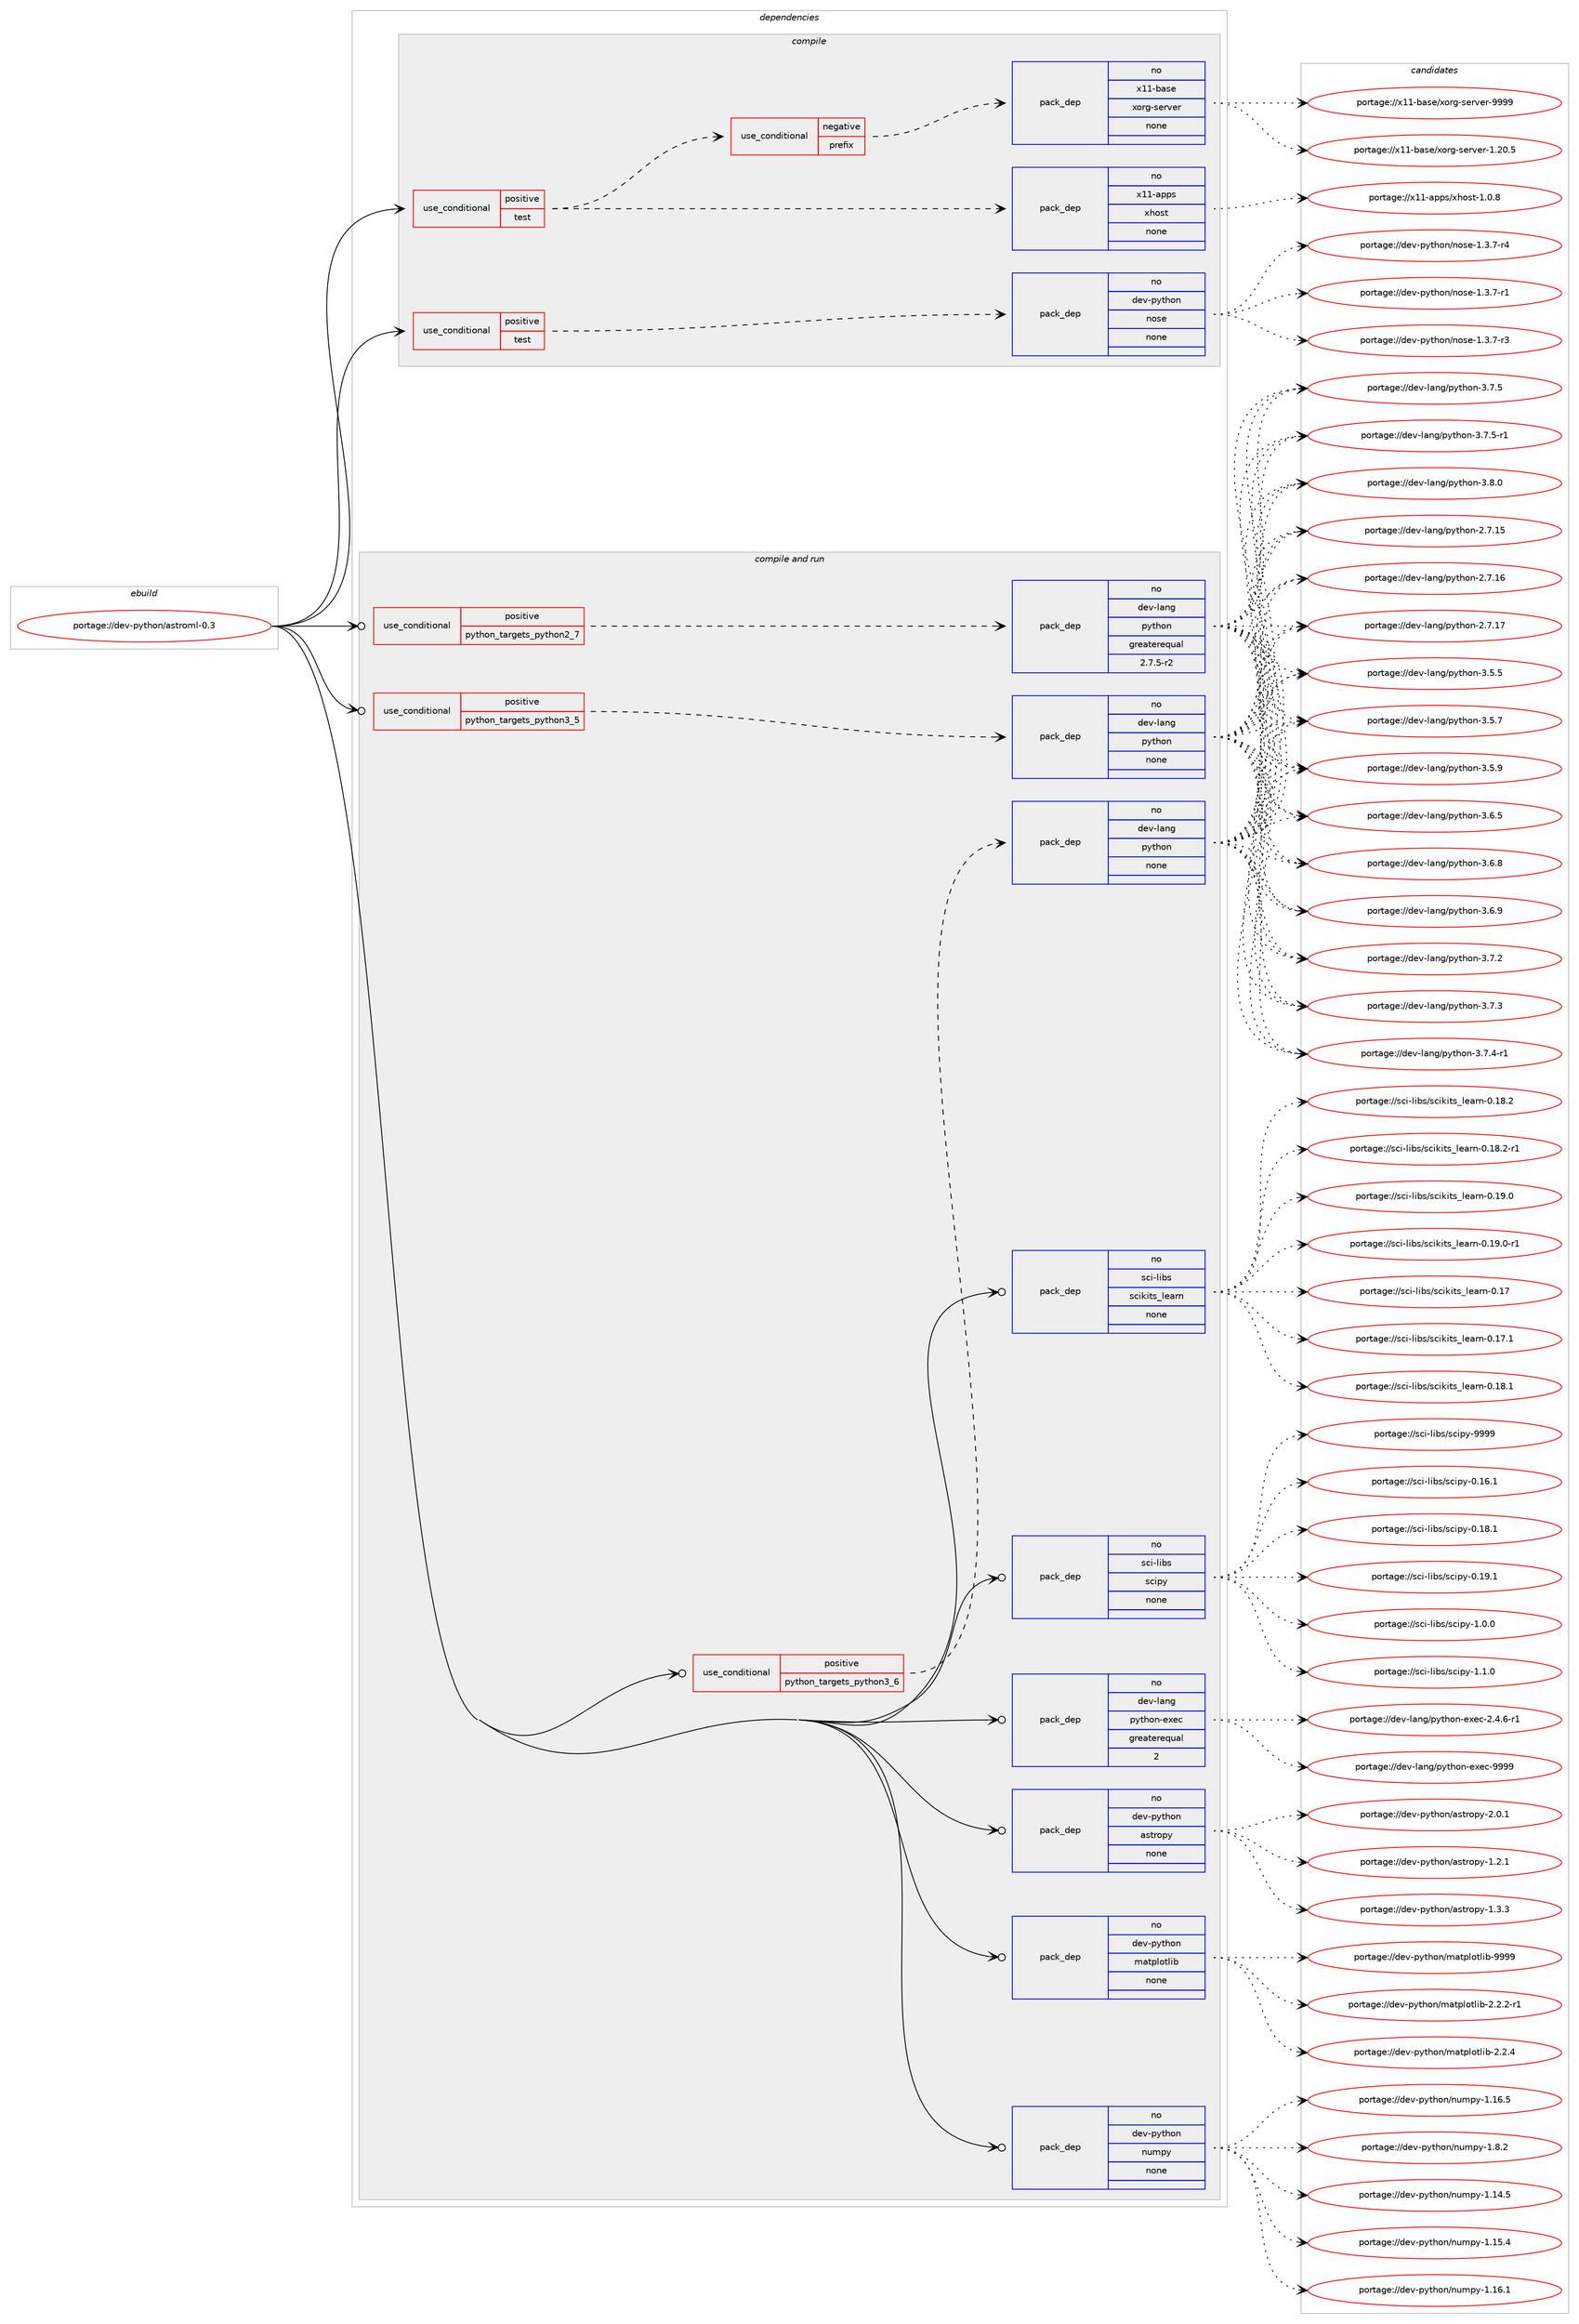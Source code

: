 digraph prolog {

# *************
# Graph options
# *************

newrank=true;
concentrate=true;
compound=true;
graph [rankdir=LR,fontname=Helvetica,fontsize=10,ranksep=1.5];#, ranksep=2.5, nodesep=0.2];
edge  [arrowhead=vee];
node  [fontname=Helvetica,fontsize=10];

# **********
# The ebuild
# **********

subgraph cluster_leftcol {
color=gray;
rank=same;
label=<<i>ebuild</i>>;
id [label="portage://dev-python/astroml-0.3", color=red, width=4, href="../dev-python/astroml-0.3.svg"];
}

# ****************
# The dependencies
# ****************

subgraph cluster_midcol {
color=gray;
label=<<i>dependencies</i>>;
subgraph cluster_compile {
fillcolor="#eeeeee";
style=filled;
label=<<i>compile</i>>;
subgraph cond25653 {
dependency129848 [label=<<TABLE BORDER="0" CELLBORDER="1" CELLSPACING="0" CELLPADDING="4"><TR><TD ROWSPAN="3" CELLPADDING="10">use_conditional</TD></TR><TR><TD>positive</TD></TR><TR><TD>test</TD></TR></TABLE>>, shape=none, color=red];
subgraph cond25654 {
dependency129849 [label=<<TABLE BORDER="0" CELLBORDER="1" CELLSPACING="0" CELLPADDING="4"><TR><TD ROWSPAN="3" CELLPADDING="10">use_conditional</TD></TR><TR><TD>negative</TD></TR><TR><TD>prefix</TD></TR></TABLE>>, shape=none, color=red];
subgraph pack100890 {
dependency129850 [label=<<TABLE BORDER="0" CELLBORDER="1" CELLSPACING="0" CELLPADDING="4" WIDTH="220"><TR><TD ROWSPAN="6" CELLPADDING="30">pack_dep</TD></TR><TR><TD WIDTH="110">no</TD></TR><TR><TD>x11-base</TD></TR><TR><TD>xorg-server</TD></TR><TR><TD>none</TD></TR><TR><TD></TD></TR></TABLE>>, shape=none, color=blue];
}
dependency129849:e -> dependency129850:w [weight=20,style="dashed",arrowhead="vee"];
}
dependency129848:e -> dependency129849:w [weight=20,style="dashed",arrowhead="vee"];
subgraph pack100891 {
dependency129851 [label=<<TABLE BORDER="0" CELLBORDER="1" CELLSPACING="0" CELLPADDING="4" WIDTH="220"><TR><TD ROWSPAN="6" CELLPADDING="30">pack_dep</TD></TR><TR><TD WIDTH="110">no</TD></TR><TR><TD>x11-apps</TD></TR><TR><TD>xhost</TD></TR><TR><TD>none</TD></TR><TR><TD></TD></TR></TABLE>>, shape=none, color=blue];
}
dependency129848:e -> dependency129851:w [weight=20,style="dashed",arrowhead="vee"];
}
id:e -> dependency129848:w [weight=20,style="solid",arrowhead="vee"];
subgraph cond25655 {
dependency129852 [label=<<TABLE BORDER="0" CELLBORDER="1" CELLSPACING="0" CELLPADDING="4"><TR><TD ROWSPAN="3" CELLPADDING="10">use_conditional</TD></TR><TR><TD>positive</TD></TR><TR><TD>test</TD></TR></TABLE>>, shape=none, color=red];
subgraph pack100892 {
dependency129853 [label=<<TABLE BORDER="0" CELLBORDER="1" CELLSPACING="0" CELLPADDING="4" WIDTH="220"><TR><TD ROWSPAN="6" CELLPADDING="30">pack_dep</TD></TR><TR><TD WIDTH="110">no</TD></TR><TR><TD>dev-python</TD></TR><TR><TD>nose</TD></TR><TR><TD>none</TD></TR><TR><TD></TD></TR></TABLE>>, shape=none, color=blue];
}
dependency129852:e -> dependency129853:w [weight=20,style="dashed",arrowhead="vee"];
}
id:e -> dependency129852:w [weight=20,style="solid",arrowhead="vee"];
}
subgraph cluster_compileandrun {
fillcolor="#eeeeee";
style=filled;
label=<<i>compile and run</i>>;
subgraph cond25656 {
dependency129854 [label=<<TABLE BORDER="0" CELLBORDER="1" CELLSPACING="0" CELLPADDING="4"><TR><TD ROWSPAN="3" CELLPADDING="10">use_conditional</TD></TR><TR><TD>positive</TD></TR><TR><TD>python_targets_python2_7</TD></TR></TABLE>>, shape=none, color=red];
subgraph pack100893 {
dependency129855 [label=<<TABLE BORDER="0" CELLBORDER="1" CELLSPACING="0" CELLPADDING="4" WIDTH="220"><TR><TD ROWSPAN="6" CELLPADDING="30">pack_dep</TD></TR><TR><TD WIDTH="110">no</TD></TR><TR><TD>dev-lang</TD></TR><TR><TD>python</TD></TR><TR><TD>greaterequal</TD></TR><TR><TD>2.7.5-r2</TD></TR></TABLE>>, shape=none, color=blue];
}
dependency129854:e -> dependency129855:w [weight=20,style="dashed",arrowhead="vee"];
}
id:e -> dependency129854:w [weight=20,style="solid",arrowhead="odotvee"];
subgraph cond25657 {
dependency129856 [label=<<TABLE BORDER="0" CELLBORDER="1" CELLSPACING="0" CELLPADDING="4"><TR><TD ROWSPAN="3" CELLPADDING="10">use_conditional</TD></TR><TR><TD>positive</TD></TR><TR><TD>python_targets_python3_5</TD></TR></TABLE>>, shape=none, color=red];
subgraph pack100894 {
dependency129857 [label=<<TABLE BORDER="0" CELLBORDER="1" CELLSPACING="0" CELLPADDING="4" WIDTH="220"><TR><TD ROWSPAN="6" CELLPADDING="30">pack_dep</TD></TR><TR><TD WIDTH="110">no</TD></TR><TR><TD>dev-lang</TD></TR><TR><TD>python</TD></TR><TR><TD>none</TD></TR><TR><TD></TD></TR></TABLE>>, shape=none, color=blue];
}
dependency129856:e -> dependency129857:w [weight=20,style="dashed",arrowhead="vee"];
}
id:e -> dependency129856:w [weight=20,style="solid",arrowhead="odotvee"];
subgraph cond25658 {
dependency129858 [label=<<TABLE BORDER="0" CELLBORDER="1" CELLSPACING="0" CELLPADDING="4"><TR><TD ROWSPAN="3" CELLPADDING="10">use_conditional</TD></TR><TR><TD>positive</TD></TR><TR><TD>python_targets_python3_6</TD></TR></TABLE>>, shape=none, color=red];
subgraph pack100895 {
dependency129859 [label=<<TABLE BORDER="0" CELLBORDER="1" CELLSPACING="0" CELLPADDING="4" WIDTH="220"><TR><TD ROWSPAN="6" CELLPADDING="30">pack_dep</TD></TR><TR><TD WIDTH="110">no</TD></TR><TR><TD>dev-lang</TD></TR><TR><TD>python</TD></TR><TR><TD>none</TD></TR><TR><TD></TD></TR></TABLE>>, shape=none, color=blue];
}
dependency129858:e -> dependency129859:w [weight=20,style="dashed",arrowhead="vee"];
}
id:e -> dependency129858:w [weight=20,style="solid",arrowhead="odotvee"];
subgraph pack100896 {
dependency129860 [label=<<TABLE BORDER="0" CELLBORDER="1" CELLSPACING="0" CELLPADDING="4" WIDTH="220"><TR><TD ROWSPAN="6" CELLPADDING="30">pack_dep</TD></TR><TR><TD WIDTH="110">no</TD></TR><TR><TD>dev-lang</TD></TR><TR><TD>python-exec</TD></TR><TR><TD>greaterequal</TD></TR><TR><TD>2</TD></TR></TABLE>>, shape=none, color=blue];
}
id:e -> dependency129860:w [weight=20,style="solid",arrowhead="odotvee"];
subgraph pack100897 {
dependency129861 [label=<<TABLE BORDER="0" CELLBORDER="1" CELLSPACING="0" CELLPADDING="4" WIDTH="220"><TR><TD ROWSPAN="6" CELLPADDING="30">pack_dep</TD></TR><TR><TD WIDTH="110">no</TD></TR><TR><TD>dev-python</TD></TR><TR><TD>astropy</TD></TR><TR><TD>none</TD></TR><TR><TD></TD></TR></TABLE>>, shape=none, color=blue];
}
id:e -> dependency129861:w [weight=20,style="solid",arrowhead="odotvee"];
subgraph pack100898 {
dependency129862 [label=<<TABLE BORDER="0" CELLBORDER="1" CELLSPACING="0" CELLPADDING="4" WIDTH="220"><TR><TD ROWSPAN="6" CELLPADDING="30">pack_dep</TD></TR><TR><TD WIDTH="110">no</TD></TR><TR><TD>dev-python</TD></TR><TR><TD>matplotlib</TD></TR><TR><TD>none</TD></TR><TR><TD></TD></TR></TABLE>>, shape=none, color=blue];
}
id:e -> dependency129862:w [weight=20,style="solid",arrowhead="odotvee"];
subgraph pack100899 {
dependency129863 [label=<<TABLE BORDER="0" CELLBORDER="1" CELLSPACING="0" CELLPADDING="4" WIDTH="220"><TR><TD ROWSPAN="6" CELLPADDING="30">pack_dep</TD></TR><TR><TD WIDTH="110">no</TD></TR><TR><TD>dev-python</TD></TR><TR><TD>numpy</TD></TR><TR><TD>none</TD></TR><TR><TD></TD></TR></TABLE>>, shape=none, color=blue];
}
id:e -> dependency129863:w [weight=20,style="solid",arrowhead="odotvee"];
subgraph pack100900 {
dependency129864 [label=<<TABLE BORDER="0" CELLBORDER="1" CELLSPACING="0" CELLPADDING="4" WIDTH="220"><TR><TD ROWSPAN="6" CELLPADDING="30">pack_dep</TD></TR><TR><TD WIDTH="110">no</TD></TR><TR><TD>sci-libs</TD></TR><TR><TD>scikits_learn</TD></TR><TR><TD>none</TD></TR><TR><TD></TD></TR></TABLE>>, shape=none, color=blue];
}
id:e -> dependency129864:w [weight=20,style="solid",arrowhead="odotvee"];
subgraph pack100901 {
dependency129865 [label=<<TABLE BORDER="0" CELLBORDER="1" CELLSPACING="0" CELLPADDING="4" WIDTH="220"><TR><TD ROWSPAN="6" CELLPADDING="30">pack_dep</TD></TR><TR><TD WIDTH="110">no</TD></TR><TR><TD>sci-libs</TD></TR><TR><TD>scipy</TD></TR><TR><TD>none</TD></TR><TR><TD></TD></TR></TABLE>>, shape=none, color=blue];
}
id:e -> dependency129865:w [weight=20,style="solid",arrowhead="odotvee"];
}
subgraph cluster_run {
fillcolor="#eeeeee";
style=filled;
label=<<i>run</i>>;
}
}

# **************
# The candidates
# **************

subgraph cluster_choices {
rank=same;
color=gray;
label=<<i>candidates</i>>;

subgraph choice100890 {
color=black;
nodesep=1;
choiceportage1204949459897115101471201111141034511510111411810111445494650484653 [label="portage://x11-base/xorg-server-1.20.5", color=red, width=4,href="../x11-base/xorg-server-1.20.5.svg"];
choiceportage120494945989711510147120111114103451151011141181011144557575757 [label="portage://x11-base/xorg-server-9999", color=red, width=4,href="../x11-base/xorg-server-9999.svg"];
dependency129850:e -> choiceportage1204949459897115101471201111141034511510111411810111445494650484653:w [style=dotted,weight="100"];
dependency129850:e -> choiceportage120494945989711510147120111114103451151011141181011144557575757:w [style=dotted,weight="100"];
}
subgraph choice100891 {
color=black;
nodesep=1;
choiceportage1204949459711211211547120104111115116454946484656 [label="portage://x11-apps/xhost-1.0.8", color=red, width=4,href="../x11-apps/xhost-1.0.8.svg"];
dependency129851:e -> choiceportage1204949459711211211547120104111115116454946484656:w [style=dotted,weight="100"];
}
subgraph choice100892 {
color=black;
nodesep=1;
choiceportage10010111845112121116104111110471101111151014549465146554511449 [label="portage://dev-python/nose-1.3.7-r1", color=red, width=4,href="../dev-python/nose-1.3.7-r1.svg"];
choiceportage10010111845112121116104111110471101111151014549465146554511451 [label="portage://dev-python/nose-1.3.7-r3", color=red, width=4,href="../dev-python/nose-1.3.7-r3.svg"];
choiceportage10010111845112121116104111110471101111151014549465146554511452 [label="portage://dev-python/nose-1.3.7-r4", color=red, width=4,href="../dev-python/nose-1.3.7-r4.svg"];
dependency129853:e -> choiceportage10010111845112121116104111110471101111151014549465146554511449:w [style=dotted,weight="100"];
dependency129853:e -> choiceportage10010111845112121116104111110471101111151014549465146554511451:w [style=dotted,weight="100"];
dependency129853:e -> choiceportage10010111845112121116104111110471101111151014549465146554511452:w [style=dotted,weight="100"];
}
subgraph choice100893 {
color=black;
nodesep=1;
choiceportage10010111845108971101034711212111610411111045504655464953 [label="portage://dev-lang/python-2.7.15", color=red, width=4,href="../dev-lang/python-2.7.15.svg"];
choiceportage10010111845108971101034711212111610411111045504655464954 [label="portage://dev-lang/python-2.7.16", color=red, width=4,href="../dev-lang/python-2.7.16.svg"];
choiceportage10010111845108971101034711212111610411111045504655464955 [label="portage://dev-lang/python-2.7.17", color=red, width=4,href="../dev-lang/python-2.7.17.svg"];
choiceportage100101118451089711010347112121116104111110455146534653 [label="portage://dev-lang/python-3.5.5", color=red, width=4,href="../dev-lang/python-3.5.5.svg"];
choiceportage100101118451089711010347112121116104111110455146534655 [label="portage://dev-lang/python-3.5.7", color=red, width=4,href="../dev-lang/python-3.5.7.svg"];
choiceportage100101118451089711010347112121116104111110455146534657 [label="portage://dev-lang/python-3.5.9", color=red, width=4,href="../dev-lang/python-3.5.9.svg"];
choiceportage100101118451089711010347112121116104111110455146544653 [label="portage://dev-lang/python-3.6.5", color=red, width=4,href="../dev-lang/python-3.6.5.svg"];
choiceportage100101118451089711010347112121116104111110455146544656 [label="portage://dev-lang/python-3.6.8", color=red, width=4,href="../dev-lang/python-3.6.8.svg"];
choiceportage100101118451089711010347112121116104111110455146544657 [label="portage://dev-lang/python-3.6.9", color=red, width=4,href="../dev-lang/python-3.6.9.svg"];
choiceportage100101118451089711010347112121116104111110455146554650 [label="portage://dev-lang/python-3.7.2", color=red, width=4,href="../dev-lang/python-3.7.2.svg"];
choiceportage100101118451089711010347112121116104111110455146554651 [label="portage://dev-lang/python-3.7.3", color=red, width=4,href="../dev-lang/python-3.7.3.svg"];
choiceportage1001011184510897110103471121211161041111104551465546524511449 [label="portage://dev-lang/python-3.7.4-r1", color=red, width=4,href="../dev-lang/python-3.7.4-r1.svg"];
choiceportage100101118451089711010347112121116104111110455146554653 [label="portage://dev-lang/python-3.7.5", color=red, width=4,href="../dev-lang/python-3.7.5.svg"];
choiceportage1001011184510897110103471121211161041111104551465546534511449 [label="portage://dev-lang/python-3.7.5-r1", color=red, width=4,href="../dev-lang/python-3.7.5-r1.svg"];
choiceportage100101118451089711010347112121116104111110455146564648 [label="portage://dev-lang/python-3.8.0", color=red, width=4,href="../dev-lang/python-3.8.0.svg"];
dependency129855:e -> choiceportage10010111845108971101034711212111610411111045504655464953:w [style=dotted,weight="100"];
dependency129855:e -> choiceportage10010111845108971101034711212111610411111045504655464954:w [style=dotted,weight="100"];
dependency129855:e -> choiceportage10010111845108971101034711212111610411111045504655464955:w [style=dotted,weight="100"];
dependency129855:e -> choiceportage100101118451089711010347112121116104111110455146534653:w [style=dotted,weight="100"];
dependency129855:e -> choiceportage100101118451089711010347112121116104111110455146534655:w [style=dotted,weight="100"];
dependency129855:e -> choiceportage100101118451089711010347112121116104111110455146534657:w [style=dotted,weight="100"];
dependency129855:e -> choiceportage100101118451089711010347112121116104111110455146544653:w [style=dotted,weight="100"];
dependency129855:e -> choiceportage100101118451089711010347112121116104111110455146544656:w [style=dotted,weight="100"];
dependency129855:e -> choiceportage100101118451089711010347112121116104111110455146544657:w [style=dotted,weight="100"];
dependency129855:e -> choiceportage100101118451089711010347112121116104111110455146554650:w [style=dotted,weight="100"];
dependency129855:e -> choiceportage100101118451089711010347112121116104111110455146554651:w [style=dotted,weight="100"];
dependency129855:e -> choiceportage1001011184510897110103471121211161041111104551465546524511449:w [style=dotted,weight="100"];
dependency129855:e -> choiceportage100101118451089711010347112121116104111110455146554653:w [style=dotted,weight="100"];
dependency129855:e -> choiceportage1001011184510897110103471121211161041111104551465546534511449:w [style=dotted,weight="100"];
dependency129855:e -> choiceportage100101118451089711010347112121116104111110455146564648:w [style=dotted,weight="100"];
}
subgraph choice100894 {
color=black;
nodesep=1;
choiceportage10010111845108971101034711212111610411111045504655464953 [label="portage://dev-lang/python-2.7.15", color=red, width=4,href="../dev-lang/python-2.7.15.svg"];
choiceportage10010111845108971101034711212111610411111045504655464954 [label="portage://dev-lang/python-2.7.16", color=red, width=4,href="../dev-lang/python-2.7.16.svg"];
choiceportage10010111845108971101034711212111610411111045504655464955 [label="portage://dev-lang/python-2.7.17", color=red, width=4,href="../dev-lang/python-2.7.17.svg"];
choiceportage100101118451089711010347112121116104111110455146534653 [label="portage://dev-lang/python-3.5.5", color=red, width=4,href="../dev-lang/python-3.5.5.svg"];
choiceportage100101118451089711010347112121116104111110455146534655 [label="portage://dev-lang/python-3.5.7", color=red, width=4,href="../dev-lang/python-3.5.7.svg"];
choiceportage100101118451089711010347112121116104111110455146534657 [label="portage://dev-lang/python-3.5.9", color=red, width=4,href="../dev-lang/python-3.5.9.svg"];
choiceportage100101118451089711010347112121116104111110455146544653 [label="portage://dev-lang/python-3.6.5", color=red, width=4,href="../dev-lang/python-3.6.5.svg"];
choiceportage100101118451089711010347112121116104111110455146544656 [label="portage://dev-lang/python-3.6.8", color=red, width=4,href="../dev-lang/python-3.6.8.svg"];
choiceportage100101118451089711010347112121116104111110455146544657 [label="portage://dev-lang/python-3.6.9", color=red, width=4,href="../dev-lang/python-3.6.9.svg"];
choiceportage100101118451089711010347112121116104111110455146554650 [label="portage://dev-lang/python-3.7.2", color=red, width=4,href="../dev-lang/python-3.7.2.svg"];
choiceportage100101118451089711010347112121116104111110455146554651 [label="portage://dev-lang/python-3.7.3", color=red, width=4,href="../dev-lang/python-3.7.3.svg"];
choiceportage1001011184510897110103471121211161041111104551465546524511449 [label="portage://dev-lang/python-3.7.4-r1", color=red, width=4,href="../dev-lang/python-3.7.4-r1.svg"];
choiceportage100101118451089711010347112121116104111110455146554653 [label="portage://dev-lang/python-3.7.5", color=red, width=4,href="../dev-lang/python-3.7.5.svg"];
choiceportage1001011184510897110103471121211161041111104551465546534511449 [label="portage://dev-lang/python-3.7.5-r1", color=red, width=4,href="../dev-lang/python-3.7.5-r1.svg"];
choiceportage100101118451089711010347112121116104111110455146564648 [label="portage://dev-lang/python-3.8.0", color=red, width=4,href="../dev-lang/python-3.8.0.svg"];
dependency129857:e -> choiceportage10010111845108971101034711212111610411111045504655464953:w [style=dotted,weight="100"];
dependency129857:e -> choiceportage10010111845108971101034711212111610411111045504655464954:w [style=dotted,weight="100"];
dependency129857:e -> choiceportage10010111845108971101034711212111610411111045504655464955:w [style=dotted,weight="100"];
dependency129857:e -> choiceportage100101118451089711010347112121116104111110455146534653:w [style=dotted,weight="100"];
dependency129857:e -> choiceportage100101118451089711010347112121116104111110455146534655:w [style=dotted,weight="100"];
dependency129857:e -> choiceportage100101118451089711010347112121116104111110455146534657:w [style=dotted,weight="100"];
dependency129857:e -> choiceportage100101118451089711010347112121116104111110455146544653:w [style=dotted,weight="100"];
dependency129857:e -> choiceportage100101118451089711010347112121116104111110455146544656:w [style=dotted,weight="100"];
dependency129857:e -> choiceportage100101118451089711010347112121116104111110455146544657:w [style=dotted,weight="100"];
dependency129857:e -> choiceportage100101118451089711010347112121116104111110455146554650:w [style=dotted,weight="100"];
dependency129857:e -> choiceportage100101118451089711010347112121116104111110455146554651:w [style=dotted,weight="100"];
dependency129857:e -> choiceportage1001011184510897110103471121211161041111104551465546524511449:w [style=dotted,weight="100"];
dependency129857:e -> choiceportage100101118451089711010347112121116104111110455146554653:w [style=dotted,weight="100"];
dependency129857:e -> choiceportage1001011184510897110103471121211161041111104551465546534511449:w [style=dotted,weight="100"];
dependency129857:e -> choiceportage100101118451089711010347112121116104111110455146564648:w [style=dotted,weight="100"];
}
subgraph choice100895 {
color=black;
nodesep=1;
choiceportage10010111845108971101034711212111610411111045504655464953 [label="portage://dev-lang/python-2.7.15", color=red, width=4,href="../dev-lang/python-2.7.15.svg"];
choiceportage10010111845108971101034711212111610411111045504655464954 [label="portage://dev-lang/python-2.7.16", color=red, width=4,href="../dev-lang/python-2.7.16.svg"];
choiceportage10010111845108971101034711212111610411111045504655464955 [label="portage://dev-lang/python-2.7.17", color=red, width=4,href="../dev-lang/python-2.7.17.svg"];
choiceportage100101118451089711010347112121116104111110455146534653 [label="portage://dev-lang/python-3.5.5", color=red, width=4,href="../dev-lang/python-3.5.5.svg"];
choiceportage100101118451089711010347112121116104111110455146534655 [label="portage://dev-lang/python-3.5.7", color=red, width=4,href="../dev-lang/python-3.5.7.svg"];
choiceportage100101118451089711010347112121116104111110455146534657 [label="portage://dev-lang/python-3.5.9", color=red, width=4,href="../dev-lang/python-3.5.9.svg"];
choiceportage100101118451089711010347112121116104111110455146544653 [label="portage://dev-lang/python-3.6.5", color=red, width=4,href="../dev-lang/python-3.6.5.svg"];
choiceportage100101118451089711010347112121116104111110455146544656 [label="portage://dev-lang/python-3.6.8", color=red, width=4,href="../dev-lang/python-3.6.8.svg"];
choiceportage100101118451089711010347112121116104111110455146544657 [label="portage://dev-lang/python-3.6.9", color=red, width=4,href="../dev-lang/python-3.6.9.svg"];
choiceportage100101118451089711010347112121116104111110455146554650 [label="portage://dev-lang/python-3.7.2", color=red, width=4,href="../dev-lang/python-3.7.2.svg"];
choiceportage100101118451089711010347112121116104111110455146554651 [label="portage://dev-lang/python-3.7.3", color=red, width=4,href="../dev-lang/python-3.7.3.svg"];
choiceportage1001011184510897110103471121211161041111104551465546524511449 [label="portage://dev-lang/python-3.7.4-r1", color=red, width=4,href="../dev-lang/python-3.7.4-r1.svg"];
choiceportage100101118451089711010347112121116104111110455146554653 [label="portage://dev-lang/python-3.7.5", color=red, width=4,href="../dev-lang/python-3.7.5.svg"];
choiceportage1001011184510897110103471121211161041111104551465546534511449 [label="portage://dev-lang/python-3.7.5-r1", color=red, width=4,href="../dev-lang/python-3.7.5-r1.svg"];
choiceportage100101118451089711010347112121116104111110455146564648 [label="portage://dev-lang/python-3.8.0", color=red, width=4,href="../dev-lang/python-3.8.0.svg"];
dependency129859:e -> choiceportage10010111845108971101034711212111610411111045504655464953:w [style=dotted,weight="100"];
dependency129859:e -> choiceportage10010111845108971101034711212111610411111045504655464954:w [style=dotted,weight="100"];
dependency129859:e -> choiceportage10010111845108971101034711212111610411111045504655464955:w [style=dotted,weight="100"];
dependency129859:e -> choiceportage100101118451089711010347112121116104111110455146534653:w [style=dotted,weight="100"];
dependency129859:e -> choiceportage100101118451089711010347112121116104111110455146534655:w [style=dotted,weight="100"];
dependency129859:e -> choiceportage100101118451089711010347112121116104111110455146534657:w [style=dotted,weight="100"];
dependency129859:e -> choiceportage100101118451089711010347112121116104111110455146544653:w [style=dotted,weight="100"];
dependency129859:e -> choiceportage100101118451089711010347112121116104111110455146544656:w [style=dotted,weight="100"];
dependency129859:e -> choiceportage100101118451089711010347112121116104111110455146544657:w [style=dotted,weight="100"];
dependency129859:e -> choiceportage100101118451089711010347112121116104111110455146554650:w [style=dotted,weight="100"];
dependency129859:e -> choiceportage100101118451089711010347112121116104111110455146554651:w [style=dotted,weight="100"];
dependency129859:e -> choiceportage1001011184510897110103471121211161041111104551465546524511449:w [style=dotted,weight="100"];
dependency129859:e -> choiceportage100101118451089711010347112121116104111110455146554653:w [style=dotted,weight="100"];
dependency129859:e -> choiceportage1001011184510897110103471121211161041111104551465546534511449:w [style=dotted,weight="100"];
dependency129859:e -> choiceportage100101118451089711010347112121116104111110455146564648:w [style=dotted,weight="100"];
}
subgraph choice100896 {
color=black;
nodesep=1;
choiceportage10010111845108971101034711212111610411111045101120101994550465246544511449 [label="portage://dev-lang/python-exec-2.4.6-r1", color=red, width=4,href="../dev-lang/python-exec-2.4.6-r1.svg"];
choiceportage10010111845108971101034711212111610411111045101120101994557575757 [label="portage://dev-lang/python-exec-9999", color=red, width=4,href="../dev-lang/python-exec-9999.svg"];
dependency129860:e -> choiceportage10010111845108971101034711212111610411111045101120101994550465246544511449:w [style=dotted,weight="100"];
dependency129860:e -> choiceportage10010111845108971101034711212111610411111045101120101994557575757:w [style=dotted,weight="100"];
}
subgraph choice100897 {
color=black;
nodesep=1;
choiceportage100101118451121211161041111104797115116114111112121454946504649 [label="portage://dev-python/astropy-1.2.1", color=red, width=4,href="../dev-python/astropy-1.2.1.svg"];
choiceportage100101118451121211161041111104797115116114111112121454946514651 [label="portage://dev-python/astropy-1.3.3", color=red, width=4,href="../dev-python/astropy-1.3.3.svg"];
choiceportage100101118451121211161041111104797115116114111112121455046484649 [label="portage://dev-python/astropy-2.0.1", color=red, width=4,href="../dev-python/astropy-2.0.1.svg"];
dependency129861:e -> choiceportage100101118451121211161041111104797115116114111112121454946504649:w [style=dotted,weight="100"];
dependency129861:e -> choiceportage100101118451121211161041111104797115116114111112121454946514651:w [style=dotted,weight="100"];
dependency129861:e -> choiceportage100101118451121211161041111104797115116114111112121455046484649:w [style=dotted,weight="100"];
}
subgraph choice100898 {
color=black;
nodesep=1;
choiceportage100101118451121211161041111104710997116112108111116108105984550465046504511449 [label="portage://dev-python/matplotlib-2.2.2-r1", color=red, width=4,href="../dev-python/matplotlib-2.2.2-r1.svg"];
choiceportage10010111845112121116104111110471099711611210811111610810598455046504652 [label="portage://dev-python/matplotlib-2.2.4", color=red, width=4,href="../dev-python/matplotlib-2.2.4.svg"];
choiceportage100101118451121211161041111104710997116112108111116108105984557575757 [label="portage://dev-python/matplotlib-9999", color=red, width=4,href="../dev-python/matplotlib-9999.svg"];
dependency129862:e -> choiceportage100101118451121211161041111104710997116112108111116108105984550465046504511449:w [style=dotted,weight="100"];
dependency129862:e -> choiceportage10010111845112121116104111110471099711611210811111610810598455046504652:w [style=dotted,weight="100"];
dependency129862:e -> choiceportage100101118451121211161041111104710997116112108111116108105984557575757:w [style=dotted,weight="100"];
}
subgraph choice100899 {
color=black;
nodesep=1;
choiceportage100101118451121211161041111104711011710911212145494649524653 [label="portage://dev-python/numpy-1.14.5", color=red, width=4,href="../dev-python/numpy-1.14.5.svg"];
choiceportage100101118451121211161041111104711011710911212145494649534652 [label="portage://dev-python/numpy-1.15.4", color=red, width=4,href="../dev-python/numpy-1.15.4.svg"];
choiceportage100101118451121211161041111104711011710911212145494649544649 [label="portage://dev-python/numpy-1.16.1", color=red, width=4,href="../dev-python/numpy-1.16.1.svg"];
choiceportage100101118451121211161041111104711011710911212145494649544653 [label="portage://dev-python/numpy-1.16.5", color=red, width=4,href="../dev-python/numpy-1.16.5.svg"];
choiceportage1001011184511212111610411111047110117109112121454946564650 [label="portage://dev-python/numpy-1.8.2", color=red, width=4,href="../dev-python/numpy-1.8.2.svg"];
dependency129863:e -> choiceportage100101118451121211161041111104711011710911212145494649524653:w [style=dotted,weight="100"];
dependency129863:e -> choiceportage100101118451121211161041111104711011710911212145494649534652:w [style=dotted,weight="100"];
dependency129863:e -> choiceportage100101118451121211161041111104711011710911212145494649544649:w [style=dotted,weight="100"];
dependency129863:e -> choiceportage100101118451121211161041111104711011710911212145494649544653:w [style=dotted,weight="100"];
dependency129863:e -> choiceportage1001011184511212111610411111047110117109112121454946564650:w [style=dotted,weight="100"];
}
subgraph choice100900 {
color=black;
nodesep=1;
choiceportage115991054510810598115471159910510710511611595108101971141104548464955 [label="portage://sci-libs/scikits_learn-0.17", color=red, width=4,href="../sci-libs/scikits_learn-0.17.svg"];
choiceportage1159910545108105981154711599105107105116115951081019711411045484649554649 [label="portage://sci-libs/scikits_learn-0.17.1", color=red, width=4,href="../sci-libs/scikits_learn-0.17.1.svg"];
choiceportage1159910545108105981154711599105107105116115951081019711411045484649564649 [label="portage://sci-libs/scikits_learn-0.18.1", color=red, width=4,href="../sci-libs/scikits_learn-0.18.1.svg"];
choiceportage1159910545108105981154711599105107105116115951081019711411045484649564650 [label="portage://sci-libs/scikits_learn-0.18.2", color=red, width=4,href="../sci-libs/scikits_learn-0.18.2.svg"];
choiceportage11599105451081059811547115991051071051161159510810197114110454846495646504511449 [label="portage://sci-libs/scikits_learn-0.18.2-r1", color=red, width=4,href="../sci-libs/scikits_learn-0.18.2-r1.svg"];
choiceportage1159910545108105981154711599105107105116115951081019711411045484649574648 [label="portage://sci-libs/scikits_learn-0.19.0", color=red, width=4,href="../sci-libs/scikits_learn-0.19.0.svg"];
choiceportage11599105451081059811547115991051071051161159510810197114110454846495746484511449 [label="portage://sci-libs/scikits_learn-0.19.0-r1", color=red, width=4,href="../sci-libs/scikits_learn-0.19.0-r1.svg"];
dependency129864:e -> choiceportage115991054510810598115471159910510710511611595108101971141104548464955:w [style=dotted,weight="100"];
dependency129864:e -> choiceportage1159910545108105981154711599105107105116115951081019711411045484649554649:w [style=dotted,weight="100"];
dependency129864:e -> choiceportage1159910545108105981154711599105107105116115951081019711411045484649564649:w [style=dotted,weight="100"];
dependency129864:e -> choiceportage1159910545108105981154711599105107105116115951081019711411045484649564650:w [style=dotted,weight="100"];
dependency129864:e -> choiceportage11599105451081059811547115991051071051161159510810197114110454846495646504511449:w [style=dotted,weight="100"];
dependency129864:e -> choiceportage1159910545108105981154711599105107105116115951081019711411045484649574648:w [style=dotted,weight="100"];
dependency129864:e -> choiceportage11599105451081059811547115991051071051161159510810197114110454846495746484511449:w [style=dotted,weight="100"];
}
subgraph choice100901 {
color=black;
nodesep=1;
choiceportage115991054510810598115471159910511212145484649544649 [label="portage://sci-libs/scipy-0.16.1", color=red, width=4,href="../sci-libs/scipy-0.16.1.svg"];
choiceportage115991054510810598115471159910511212145484649564649 [label="portage://sci-libs/scipy-0.18.1", color=red, width=4,href="../sci-libs/scipy-0.18.1.svg"];
choiceportage115991054510810598115471159910511212145484649574649 [label="portage://sci-libs/scipy-0.19.1", color=red, width=4,href="../sci-libs/scipy-0.19.1.svg"];
choiceportage1159910545108105981154711599105112121454946484648 [label="portage://sci-libs/scipy-1.0.0", color=red, width=4,href="../sci-libs/scipy-1.0.0.svg"];
choiceportage1159910545108105981154711599105112121454946494648 [label="portage://sci-libs/scipy-1.1.0", color=red, width=4,href="../sci-libs/scipy-1.1.0.svg"];
choiceportage11599105451081059811547115991051121214557575757 [label="portage://sci-libs/scipy-9999", color=red, width=4,href="../sci-libs/scipy-9999.svg"];
dependency129865:e -> choiceportage115991054510810598115471159910511212145484649544649:w [style=dotted,weight="100"];
dependency129865:e -> choiceportage115991054510810598115471159910511212145484649564649:w [style=dotted,weight="100"];
dependency129865:e -> choiceportage115991054510810598115471159910511212145484649574649:w [style=dotted,weight="100"];
dependency129865:e -> choiceportage1159910545108105981154711599105112121454946484648:w [style=dotted,weight="100"];
dependency129865:e -> choiceportage1159910545108105981154711599105112121454946494648:w [style=dotted,weight="100"];
dependency129865:e -> choiceportage11599105451081059811547115991051121214557575757:w [style=dotted,weight="100"];
}
}

}
